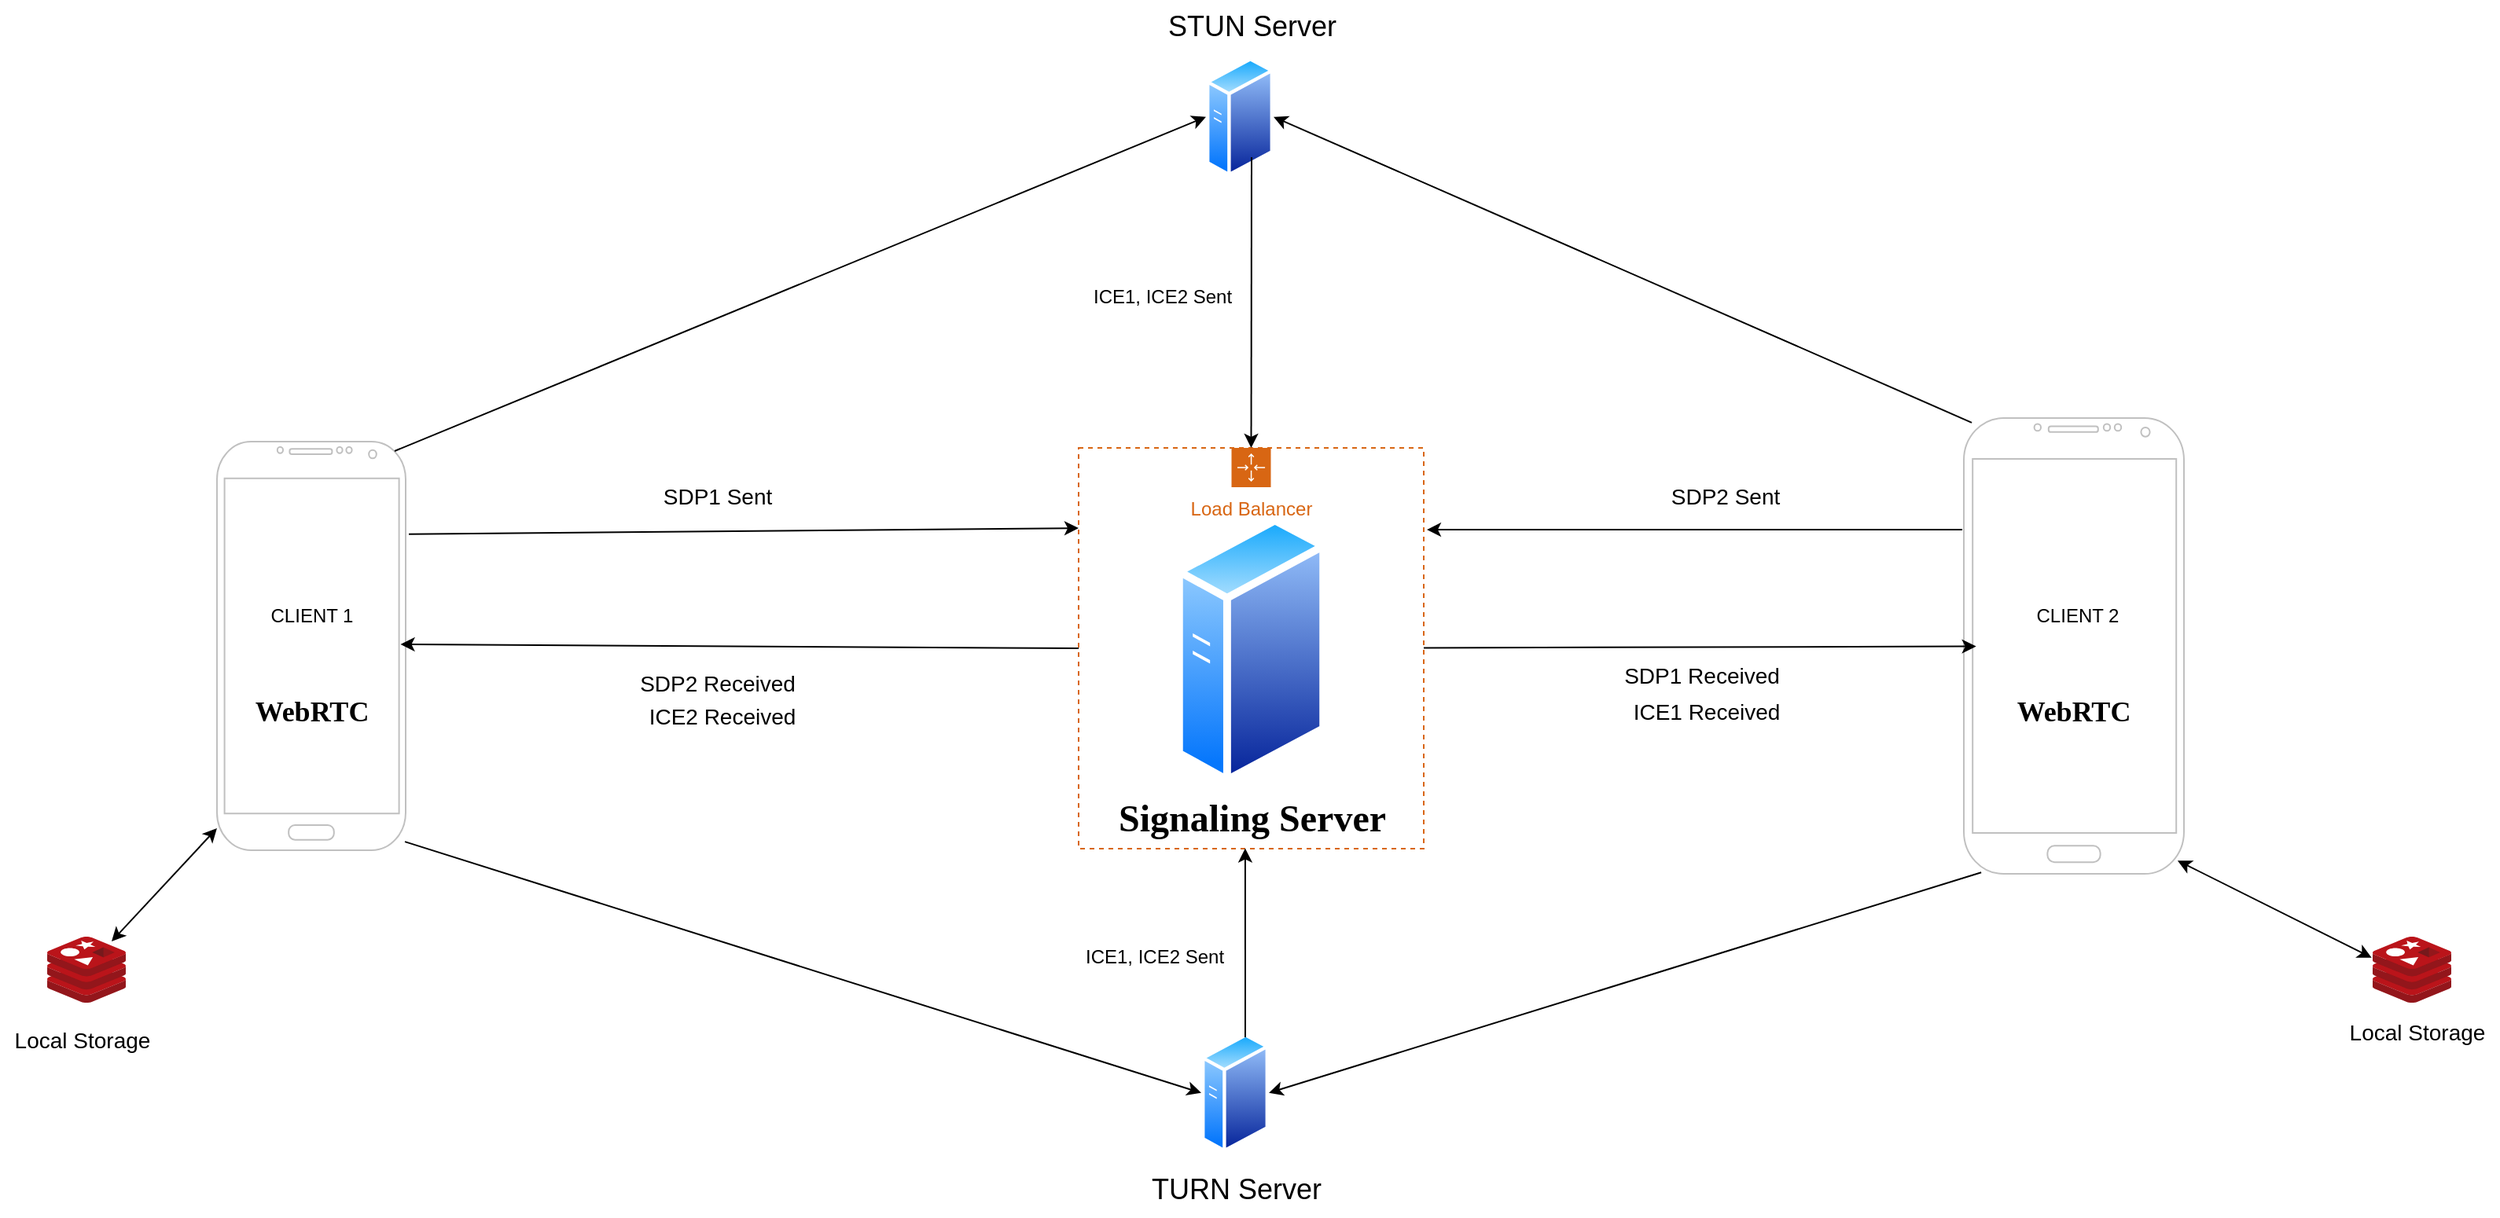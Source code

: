 <mxfile version="22.1.17" type="github">
  <diagram name="Page-1" id="fuIp1_rRdpLn5pxj-nnq">
    <mxGraphModel dx="3180" dy="1668" grid="0" gridSize="10" guides="1" tooltips="1" connect="1" arrows="1" fold="1" page="0" pageScale="1" pageWidth="850" pageHeight="1100" background="#ffffff" math="0" shadow="0">
      <root>
        <mxCell id="0" />
        <mxCell id="1" parent="0" />
        <mxCell id="EC3LS4kN1auIx0L2O-ET-1" value="" style="verticalLabelPosition=bottom;verticalAlign=top;html=1;shadow=0;dashed=0;strokeWidth=1;shape=mxgraph.android.phone2;strokeColor=#c0c0c0;" vertex="1" parent="1">
          <mxGeometry x="100" y="240" width="120" height="260" as="geometry" />
        </mxCell>
        <mxCell id="EC3LS4kN1auIx0L2O-ET-2" value="" style="verticalLabelPosition=bottom;verticalAlign=top;html=1;shadow=0;dashed=0;strokeWidth=1;shape=mxgraph.android.phone2;strokeColor=#c0c0c0;" vertex="1" parent="1">
          <mxGeometry x="1211" y="225" width="140" height="290" as="geometry" />
        </mxCell>
        <mxCell id="EC3LS4kN1auIx0L2O-ET-4" value="" style="image;aspect=fixed;perimeter=ellipsePerimeter;html=1;align=center;shadow=0;dashed=0;spacingTop=3;image=img/lib/active_directory/generic_server.svg;" vertex="1" parent="1">
          <mxGeometry x="729" y="-5" width="43" height="76.79" as="geometry" />
        </mxCell>
        <mxCell id="EC3LS4kN1auIx0L2O-ET-27" value="Load Balancer" style="points=[[0,0],[0.25,0],[0.5,0],[0.75,0],[1,0],[1,0.25],[1,0.5],[1,0.75],[1,1],[0.75,1],[0.5,1],[0.25,1],[0,1],[0,0.75],[0,0.5],[0,0.25]];outlineConnect=0;gradientColor=none;html=1;whiteSpace=wrap;fontSize=12;fontStyle=0;container=1;pointerEvents=0;collapsible=0;recursiveResize=0;shape=mxgraph.aws4.groupCenter;grIcon=mxgraph.aws4.group_auto_scaling_group;grStroke=1;strokeColor=#D86613;fillColor=none;verticalAlign=top;align=center;fontColor=#D86613;dashed=1;spacingTop=25;" vertex="1" parent="1">
          <mxGeometry x="648" y="244" width="219.5" height="255" as="geometry" />
        </mxCell>
        <mxCell id="EC3LS4kN1auIx0L2O-ET-34" value="&lt;font face=&quot;Georgia&quot; style=&quot;font-size: 24px;&quot;&gt;&lt;b style=&quot;&quot;&gt;Signaling Server&lt;/b&gt;&lt;/font&gt;" style="text;html=1;align=center;verticalAlign=middle;resizable=0;points=[];autosize=1;strokeColor=none;fillColor=none;" vertex="1" parent="EC3LS4kN1auIx0L2O-ET-27">
          <mxGeometry x="-1.25" y="215" width="222" height="41" as="geometry" />
        </mxCell>
        <mxCell id="EC3LS4kN1auIx0L2O-ET-3" value="" style="image;aspect=fixed;perimeter=ellipsePerimeter;html=1;align=center;shadow=0;dashed=0;spacingTop=3;image=img/lib/active_directory/generic_server.svg;" vertex="1" parent="EC3LS4kN1auIx0L2O-ET-27">
          <mxGeometry x="61.41" y="42.36" width="96.68" height="172.64" as="geometry" />
        </mxCell>
        <mxCell id="EC3LS4kN1auIx0L2O-ET-29" value="" style="image;sketch=0;aspect=fixed;html=1;points=[];align=center;fontSize=12;image=img/lib/mscae/Cache_Redis_Product.svg;" vertex="1" parent="1">
          <mxGeometry x="-8" y="555" width="50" height="42" as="geometry" />
        </mxCell>
        <mxCell id="EC3LS4kN1auIx0L2O-ET-30" value="" style="image;sketch=0;aspect=fixed;html=1;points=[];align=center;fontSize=12;image=img/lib/mscae/Cache_Redis_Product.svg;" vertex="1" parent="1">
          <mxGeometry x="1471" y="555" width="50" height="42" as="geometry" />
        </mxCell>
        <mxCell id="EC3LS4kN1auIx0L2O-ET-35" value="" style="image;aspect=fixed;perimeter=ellipsePerimeter;html=1;align=center;shadow=0;dashed=0;spacingTop=3;image=img/lib/active_directory/generic_server.svg;" vertex="1" parent="1">
          <mxGeometry x="726" y="616" width="43" height="76.79" as="geometry" />
        </mxCell>
        <mxCell id="EC3LS4kN1auIx0L2O-ET-36" value="&lt;font style=&quot;font-size: 18px;&quot;&gt;STUN Server&lt;/font&gt;" style="text;html=1;align=center;verticalAlign=middle;resizable=0;points=[];autosize=1;strokeColor=none;fillColor=none;" vertex="1" parent="1">
          <mxGeometry x="695.25" y="-41" width="125" height="34" as="geometry" />
        </mxCell>
        <mxCell id="EC3LS4kN1auIx0L2O-ET-37" value="&lt;font style=&quot;font-size: 18px;&quot;&gt;TURN Server&lt;/font&gt;" style="text;html=1;align=center;verticalAlign=middle;resizable=0;points=[];autosize=1;strokeColor=none;fillColor=none;" vertex="1" parent="1">
          <mxGeometry x="684.5" y="699" width="126" height="34" as="geometry" />
        </mxCell>
        <mxCell id="EC3LS4kN1auIx0L2O-ET-40" value="" style="endArrow=classic;html=1;rounded=0;entryX=0;entryY=0.5;entryDx=0;entryDy=0;" edge="1" parent="1" target="EC3LS4kN1auIx0L2O-ET-4">
          <mxGeometry width="50" height="50" relative="1" as="geometry">
            <mxPoint x="213" y="246" as="sourcePoint" />
            <mxPoint x="347" y="148" as="targetPoint" />
          </mxGeometry>
        </mxCell>
        <mxCell id="EC3LS4kN1auIx0L2O-ET-42" value="" style="endArrow=classic;html=1;rounded=0;entryX=0;entryY=0.5;entryDx=0;entryDy=0;exitX=0.996;exitY=0.979;exitDx=0;exitDy=0;exitPerimeter=0;" edge="1" parent="1" source="EC3LS4kN1auIx0L2O-ET-1" target="EC3LS4kN1auIx0L2O-ET-35">
          <mxGeometry width="50" height="50" relative="1" as="geometry">
            <mxPoint x="220" y="338" as="sourcePoint" />
            <mxPoint x="354" y="240" as="targetPoint" />
          </mxGeometry>
        </mxCell>
        <mxCell id="EC3LS4kN1auIx0L2O-ET-45" value="" style="endArrow=classic;html=1;rounded=0;entryX=0.056;entryY=0.501;entryDx=0;entryDy=0;entryPerimeter=0;" edge="1" parent="1" source="EC3LS4kN1auIx0L2O-ET-27" target="EC3LS4kN1auIx0L2O-ET-2">
          <mxGeometry width="50" height="50" relative="1" as="geometry">
            <mxPoint x="757" y="97" as="sourcePoint" />
            <mxPoint x="1273" y="-116" as="targetPoint" />
          </mxGeometry>
        </mxCell>
        <mxCell id="EC3LS4kN1auIx0L2O-ET-46" value="" style="edgeStyle=none;orthogonalLoop=1;jettySize=auto;html=1;rounded=0;entryX=0.973;entryY=0.496;entryDx=0;entryDy=0;entryPerimeter=0;exitX=0;exitY=0.5;exitDx=0;exitDy=0;" edge="1" parent="1" source="EC3LS4kN1auIx0L2O-ET-27" target="EC3LS4kN1auIx0L2O-ET-1">
          <mxGeometry width="100" relative="1" as="geometry">
            <mxPoint x="258" y="366" as="sourcePoint" />
            <mxPoint x="358" y="366" as="targetPoint" />
            <Array as="points" />
          </mxGeometry>
        </mxCell>
        <mxCell id="EC3LS4kN1auIx0L2O-ET-48" value="" style="endArrow=classic;startArrow=classic;html=1;rounded=0;entryX=0;entryY=0.946;entryDx=0;entryDy=0;entryPerimeter=0;" edge="1" parent="1" target="EC3LS4kN1auIx0L2O-ET-1">
          <mxGeometry width="50" height="50" relative="1" as="geometry">
            <mxPoint x="33" y="558" as="sourcePoint" />
            <mxPoint x="76" y="509" as="targetPoint" />
          </mxGeometry>
        </mxCell>
        <mxCell id="EC3LS4kN1auIx0L2O-ET-49" value="" style="endArrow=classic;startArrow=classic;html=1;rounded=0;entryX=0.971;entryY=0.971;entryDx=0;entryDy=0;entryPerimeter=0;exitX=-0.013;exitY=0.317;exitDx=0;exitDy=0;exitPerimeter=0;" edge="1" parent="1" source="EC3LS4kN1auIx0L2O-ET-30" target="EC3LS4kN1auIx0L2O-ET-2">
          <mxGeometry width="50" height="50" relative="1" as="geometry">
            <mxPoint x="1074" y="414" as="sourcePoint" />
            <mxPoint x="1124" y="364" as="targetPoint" />
          </mxGeometry>
        </mxCell>
        <mxCell id="EC3LS4kN1auIx0L2O-ET-50" value="" style="endArrow=classic;html=1;rounded=0;entryX=0.5;entryY=0;entryDx=0;entryDy=0;" edge="1" parent="1" target="EC3LS4kN1auIx0L2O-ET-27">
          <mxGeometry width="50" height="50" relative="1" as="geometry">
            <mxPoint x="758" y="59" as="sourcePoint" />
            <mxPoint x="753" y="217" as="targetPoint" />
          </mxGeometry>
        </mxCell>
        <mxCell id="EC3LS4kN1auIx0L2O-ET-51" value="" style="endArrow=classic;html=1;rounded=0;entryX=0.483;entryY=0.971;entryDx=0;entryDy=0;entryPerimeter=0;" edge="1" parent="1" target="EC3LS4kN1auIx0L2O-ET-34">
          <mxGeometry width="50" height="50" relative="1" as="geometry">
            <mxPoint x="754" y="619" as="sourcePoint" />
            <mxPoint x="748" y="537" as="targetPoint" />
          </mxGeometry>
        </mxCell>
        <mxCell id="EC3LS4kN1auIx0L2O-ET-52" value="" style="endArrow=classic;html=1;rounded=0;entryX=1;entryY=0.5;entryDx=0;entryDy=0;exitX=0.036;exitY=0.01;exitDx=0;exitDy=0;exitPerimeter=0;" edge="1" parent="1" source="EC3LS4kN1auIx0L2O-ET-2" target="EC3LS4kN1auIx0L2O-ET-4">
          <mxGeometry width="50" height="50" relative="1" as="geometry">
            <mxPoint x="973" y="256" as="sourcePoint" />
            <mxPoint x="1489" y="43" as="targetPoint" />
          </mxGeometry>
        </mxCell>
        <mxCell id="EC3LS4kN1auIx0L2O-ET-53" value="" style="endArrow=classic;html=1;rounded=0;entryX=1;entryY=0.5;entryDx=0;entryDy=0;exitX=0.079;exitY=0.997;exitDx=0;exitDy=0;exitPerimeter=0;" edge="1" parent="1" source="EC3LS4kN1auIx0L2O-ET-2" target="EC3LS4kN1auIx0L2O-ET-35">
          <mxGeometry width="50" height="50" relative="1" as="geometry">
            <mxPoint x="1284" y="692.79" as="sourcePoint" />
            <mxPoint x="840" y="497.79" as="targetPoint" />
          </mxGeometry>
        </mxCell>
        <mxCell id="EC3LS4kN1auIx0L2O-ET-54" value="CLIENT 1" style="text;html=1;align=center;verticalAlign=middle;resizable=0;points=[];autosize=1;strokeColor=none;fillColor=none;" vertex="1" parent="1">
          <mxGeometry x="125" y="338" width="70" height="26" as="geometry" />
        </mxCell>
        <mxCell id="EC3LS4kN1auIx0L2O-ET-55" value="&lt;font style=&quot;font-size: 18px;&quot; face=&quot;Comic Sans MS&quot;&gt;&lt;b style=&quot;&quot;&gt;WebRTC&lt;/b&gt;&lt;/font&gt;" style="text;html=1;align=center;verticalAlign=middle;resizable=0;points=[];autosize=1;strokeColor=none;fillColor=none;" vertex="1" parent="1">
          <mxGeometry x="113.5" y="395" width="93" height="34" as="geometry" />
        </mxCell>
        <mxCell id="EC3LS4kN1auIx0L2O-ET-61" value="CLIENT 2" style="text;html=1;align=center;verticalAlign=middle;resizable=0;points=[];autosize=1;strokeColor=none;fillColor=none;" vertex="1" parent="1">
          <mxGeometry x="1248" y="338" width="70" height="26" as="geometry" />
        </mxCell>
        <mxCell id="EC3LS4kN1auIx0L2O-ET-62" value="&lt;font style=&quot;font-size: 18px;&quot; face=&quot;Comic Sans MS&quot;&gt;&lt;b&gt;WebRTC&lt;/b&gt;&lt;/font&gt;" style="text;html=1;strokeColor=none;fillColor=none;align=center;verticalAlign=middle;whiteSpace=wrap;rounded=0;" vertex="1" parent="1">
          <mxGeometry x="1251" y="397" width="60" height="30" as="geometry" />
        </mxCell>
        <mxCell id="EC3LS4kN1auIx0L2O-ET-63" value="&lt;font style=&quot;font-size: 14px;&quot;&gt;Local Storage&lt;/font&gt;" style="text;html=1;align=center;verticalAlign=middle;resizable=0;points=[];autosize=1;strokeColor=none;fillColor=none;" vertex="1" parent="1">
          <mxGeometry x="-38" y="606" width="104" height="29" as="geometry" />
        </mxCell>
        <mxCell id="EC3LS4kN1auIx0L2O-ET-64" value="&lt;font style=&quot;font-size: 14px;&quot;&gt;Local Storage&lt;/font&gt;" style="text;html=1;align=center;verticalAlign=middle;resizable=0;points=[];autosize=1;strokeColor=none;fillColor=none;" vertex="1" parent="1">
          <mxGeometry x="1447" y="601" width="104" height="29" as="geometry" />
        </mxCell>
        <mxCell id="EC3LS4kN1auIx0L2O-ET-65" value="" style="endArrow=classic;html=1;rounded=0;exitX=1.017;exitY=0.2;exitDx=0;exitDy=0;exitPerimeter=0;entryX=0;entryY=0.173;entryDx=0;entryDy=0;entryPerimeter=0;" edge="1" parent="1">
          <mxGeometry width="50" height="50" relative="1" as="geometry">
            <mxPoint x="222.04" y="298.89" as="sourcePoint" />
            <mxPoint x="648" y="295.005" as="targetPoint" />
          </mxGeometry>
        </mxCell>
        <mxCell id="EC3LS4kN1auIx0L2O-ET-66" value="" style="endArrow=classic;html=1;rounded=0;entryX=1.009;entryY=0.204;entryDx=0;entryDy=0;entryPerimeter=0;" edge="1" parent="1" target="EC3LS4kN1auIx0L2O-ET-27">
          <mxGeometry width="50" height="50" relative="1" as="geometry">
            <mxPoint x="1210" y="296" as="sourcePoint" />
            <mxPoint x="944" y="226" as="targetPoint" />
          </mxGeometry>
        </mxCell>
        <mxCell id="EC3LS4kN1auIx0L2O-ET-68" value="&lt;font style=&quot;font-size: 14px;&quot;&gt;SDP1 Sent&lt;/font&gt;" style="text;html=1;align=center;verticalAlign=middle;resizable=0;points=[];autosize=1;strokeColor=none;fillColor=none;" vertex="1" parent="1">
          <mxGeometry x="374" y="260.36" width="87" height="29" as="geometry" />
        </mxCell>
        <mxCell id="EC3LS4kN1auIx0L2O-ET-69" value="&lt;font style=&quot;font-size: 14px;&quot;&gt;SDP2 Sent&lt;/font&gt;" style="text;html=1;align=center;verticalAlign=middle;resizable=0;points=[];autosize=1;strokeColor=none;fillColor=none;" vertex="1" parent="1">
          <mxGeometry x="1015" y="260.36" width="87" height="29" as="geometry" />
        </mxCell>
        <mxCell id="EC3LS4kN1auIx0L2O-ET-70" value="&lt;font style=&quot;font-size: 14px;&quot;&gt;SDP2 Received&lt;/font&gt;" style="text;html=1;align=center;verticalAlign=middle;resizable=0;points=[];autosize=1;strokeColor=none;fillColor=none;" vertex="1" parent="1">
          <mxGeometry x="359" y="379" width="117" height="29" as="geometry" />
        </mxCell>
        <mxCell id="EC3LS4kN1auIx0L2O-ET-71" value="&lt;font style=&quot;font-size: 14px;&quot;&gt;SDP1 Received&lt;/font&gt;" style="text;html=1;align=center;verticalAlign=middle;resizable=0;points=[];autosize=1;strokeColor=none;fillColor=none;" vertex="1" parent="1">
          <mxGeometry x="985" y="374" width="117" height="29" as="geometry" />
        </mxCell>
        <mxCell id="EC3LS4kN1auIx0L2O-ET-72" value="&lt;font style=&quot;font-size: 14px;&quot;&gt;ICE2 Received&lt;/font&gt;" style="text;html=1;align=center;verticalAlign=middle;resizable=0;points=[];autosize=1;strokeColor=none;fillColor=none;" vertex="1" parent="1">
          <mxGeometry x="365" y="400" width="111" height="29" as="geometry" />
        </mxCell>
        <mxCell id="EC3LS4kN1auIx0L2O-ET-75" value="&lt;font style=&quot;font-size: 14px;&quot;&gt;ICE1 Received&lt;/font&gt;" style="text;html=1;align=center;verticalAlign=middle;resizable=0;points=[];autosize=1;strokeColor=none;fillColor=none;" vertex="1" parent="1">
          <mxGeometry x="991" y="397" width="111" height="29" as="geometry" />
        </mxCell>
        <mxCell id="EC3LS4kN1auIx0L2O-ET-76" value="ICE1, ICE2 Sent" style="text;html=1;align=center;verticalAlign=middle;resizable=0;points=[];autosize=1;strokeColor=none;fillColor=none;" vertex="1" parent="1">
          <mxGeometry x="648" y="135" width="106" height="26" as="geometry" />
        </mxCell>
        <mxCell id="EC3LS4kN1auIx0L2O-ET-77" value="ICE1, ICE2 Sent" style="text;html=1;align=center;verticalAlign=middle;resizable=0;points=[];autosize=1;strokeColor=none;fillColor=none;" vertex="1" parent="1">
          <mxGeometry x="643" y="555" width="106" height="26" as="geometry" />
        </mxCell>
      </root>
    </mxGraphModel>
  </diagram>
</mxfile>
